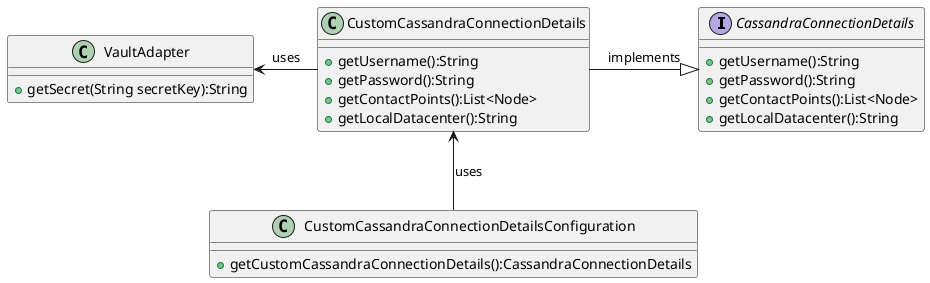 @startuml
'https://plantuml.com/class-diagram

interface CassandraConnectionDetails {
   +getUsername():String
   +getPassword():String
   +getContactPoints():List<Node>
   +getLocalDatacenter():String
}
class CustomCassandraConnectionDetails {
   +getUsername():String
   +getPassword():String
   +getContactPoints():List<Node>
   +getLocalDatacenter():String
}
class VaultAdapter {
   +getSecret(String secretKey):String
}
class CustomCassandraConnectionDetailsConfiguration {
    +getCustomCassandraConnectionDetails():CassandraConnectionDetails
}
CustomCassandraConnectionDetails -left-> VaultAdapter:uses
CustomCassandraConnectionDetails -right-|> CassandraConnectionDetails : implements
CustomCassandraConnectionDetailsConfiguration -up-> CustomCassandraConnectionDetails:uses


@enduml